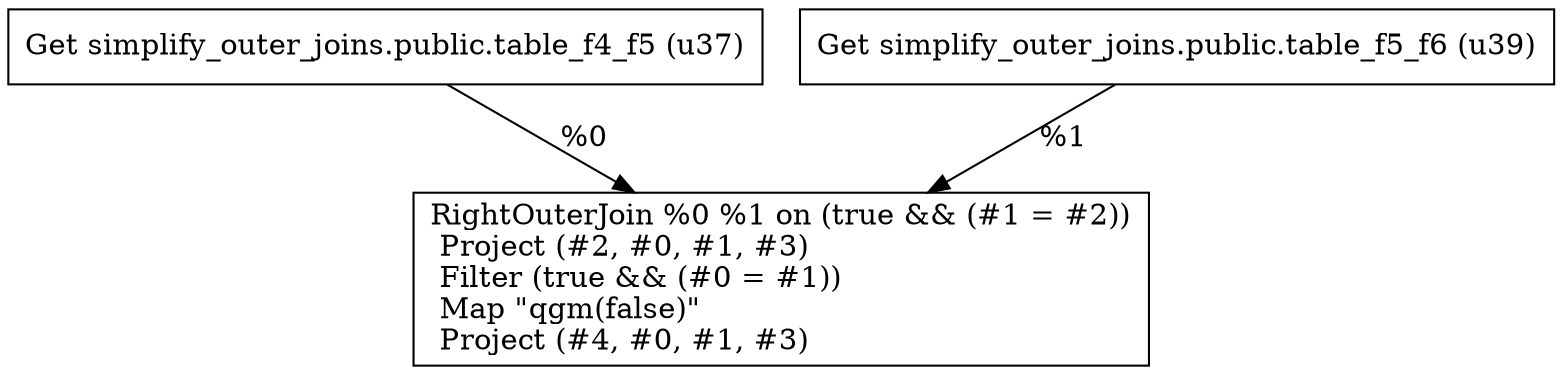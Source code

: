 digraph G {
    node0 [shape = record, label=" Get simplify_outer_joins.public.table_f4_f5 (u37)\l"]
    node1 [shape = record, label=" Get simplify_outer_joins.public.table_f5_f6 (u39)\l"]
    node2 [shape = record, label=" RightOuterJoin %0 %1 on (true && (#1 = #2))\l Project (#2, #0, #1, #3)\l Filter (true && (#0 = #1))\l Map \"qgm(false)\"\l Project (#4, #0, #1, #3)\l"]
    node1 -> node2 [label = "%1\l"]
    node0 -> node2 [label = "%0\l"]
}
